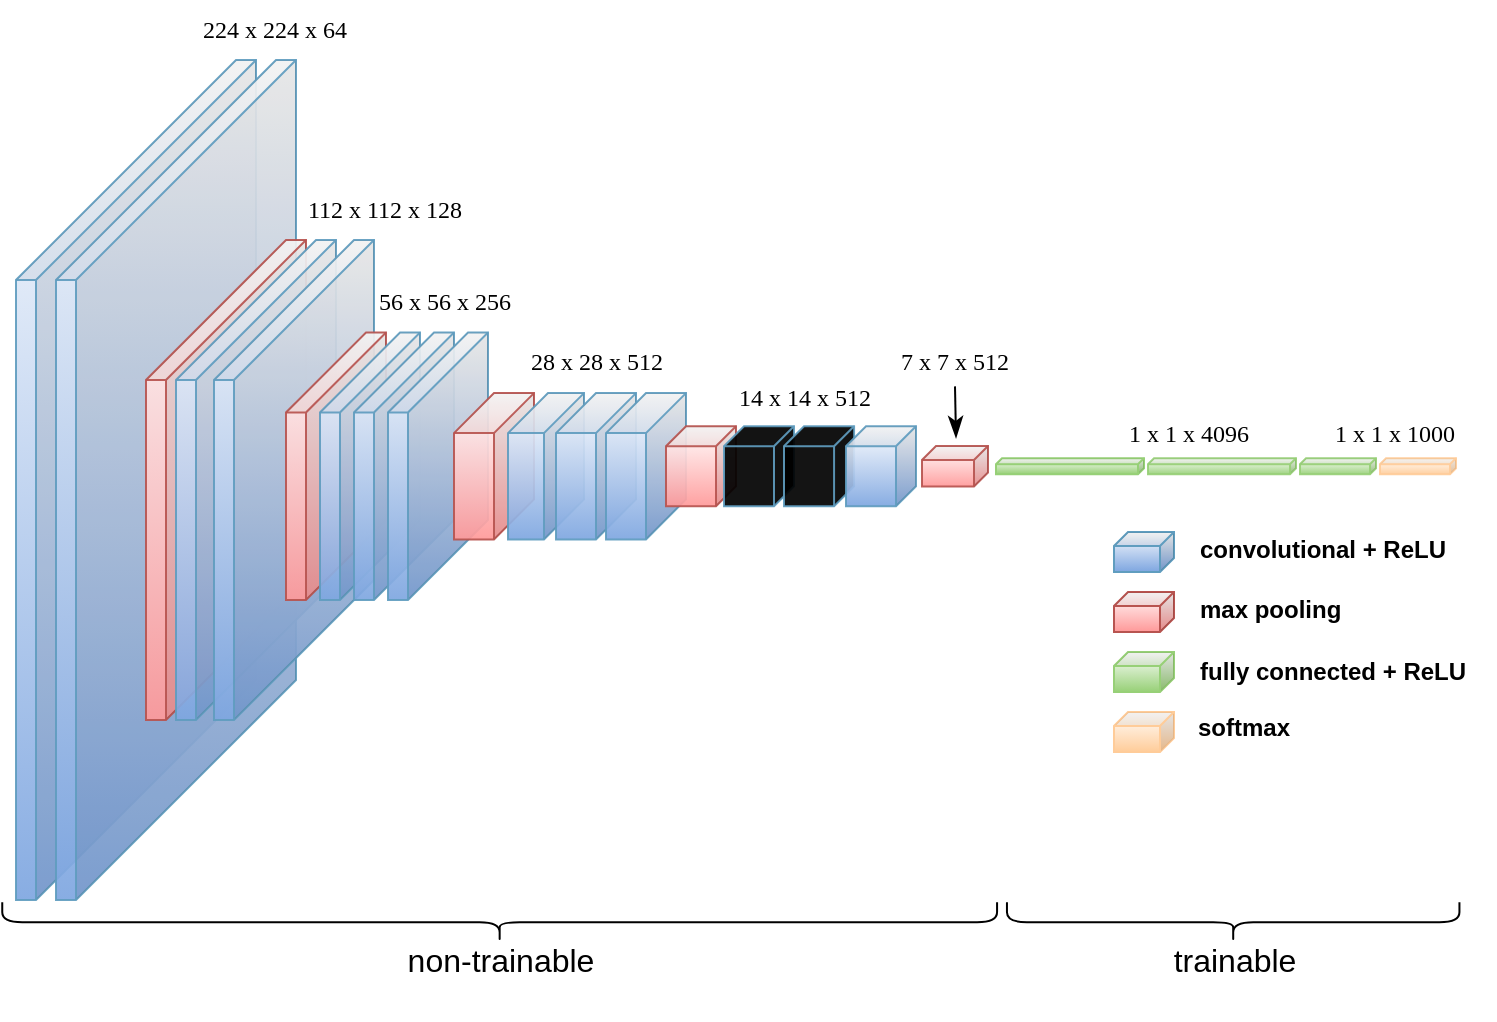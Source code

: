 <mxfile version="28.1.2">
  <diagram name="Trang-1" id="6UQN-PvmAgcfltL4PJYx">
    <mxGraphModel dx="1034" dy="622" grid="1" gridSize="10" guides="1" tooltips="1" connect="1" arrows="1" fold="1" page="1" pageScale="1" pageWidth="827" pageHeight="1169" math="0" shadow="0">
      <root>
        <mxCell id="0" />
        <mxCell id="1" parent="0" />
        <mxCell id="So_txiS2NjgJnOMAFfg2-69" value="" style="edgeStyle=none;curved=1;rounded=0;orthogonalLoop=1;jettySize=auto;html=1;fontSize=12;startSize=8;endSize=8;strokeColor=none;" edge="1" parent="1" source="So_txiS2NjgJnOMAFfg2-2" target="So_txiS2NjgJnOMAFfg2-68">
          <mxGeometry relative="1" as="geometry" />
        </mxCell>
        <mxCell id="So_txiS2NjgJnOMAFfg2-2" value="" style="shape=curlyBracket;whiteSpace=wrap;html=1;rounded=1;labelPosition=left;verticalLabelPosition=middle;align=right;verticalAlign=middle;rotation=90;direction=west;gradientDirection=north;fillStyle=auto;fillColor=#F19C99;" vertex="1" parent="1">
          <mxGeometry x="287.83" y="278.41" width="20" height="497.41" as="geometry" />
        </mxCell>
        <mxCell id="So_txiS2NjgJnOMAFfg2-5" value="" style="shape=curlyBracket;whiteSpace=wrap;html=1;rounded=1;labelPosition=left;verticalLabelPosition=middle;align=right;verticalAlign=middle;strokeColor=light-dark(#000000,#000000);rotation=90;flipH=1;" vertex="1" parent="1">
          <mxGeometry x="654.6" y="414.0" width="20" height="226.24" as="geometry" />
        </mxCell>
        <mxCell id="So_txiS2NjgJnOMAFfg2-12" value="" style="shape=cube;whiteSpace=wrap;html=1;boundedLbl=1;backgroundOutline=1;darkOpacity=0.05;darkOpacity2=0.1;size=110;direction=east;flipH=1;fillColor=#7EA6E0;strokeColor=light-dark(#609dbf, #d4d4ff);gradientColor=#FFFFFF;gradientDirection=north;opacity=92;" vertex="1" parent="1">
          <mxGeometry x="56" y="96" width="120" height="420" as="geometry" />
        </mxCell>
        <mxCell id="So_txiS2NjgJnOMAFfg2-13" value="" style="shape=cube;whiteSpace=wrap;html=1;boundedLbl=1;backgroundOutline=1;darkOpacity=0.05;darkOpacity2=0.1;size=110;direction=east;flipH=1;fillColor=#7EA6E0;strokeColor=light-dark(#609dbf, #d4d4ff);gradientColor=#FFFFFF;gradientDirection=north;opacity=92;" vertex="1" parent="1">
          <mxGeometry x="76" y="96" width="120" height="420" as="geometry" />
        </mxCell>
        <mxCell id="So_txiS2NjgJnOMAFfg2-14" value="" style="shape=cube;whiteSpace=wrap;html=1;boundedLbl=1;backgroundOutline=1;darkOpacity=0.05;darkOpacity2=0.1;size=70;direction=east;flipH=1;fillColor=#FF9999;strokeColor=#b85450;gradientColor=#FFFFFF;gradientDirection=north;opacity=92;" vertex="1" parent="1">
          <mxGeometry x="121" y="186" width="80" height="240" as="geometry" />
        </mxCell>
        <mxCell id="So_txiS2NjgJnOMAFfg2-15" value="" style="shape=cube;whiteSpace=wrap;html=1;boundedLbl=1;backgroundOutline=1;darkOpacity=0.05;darkOpacity2=0.1;size=70;direction=east;flipH=1;fillColor=#7EA6E0;strokeColor=light-dark(#609dbf, #d4d4ff);gradientColor=#FFFFFF;gradientDirection=north;opacity=92;" vertex="1" parent="1">
          <mxGeometry x="136" y="186" width="80" height="240" as="geometry" />
        </mxCell>
        <mxCell id="So_txiS2NjgJnOMAFfg2-16" value="" style="shape=cube;whiteSpace=wrap;html=1;boundedLbl=1;backgroundOutline=1;darkOpacity=0.05;darkOpacity2=0.1;size=70;direction=east;flipH=1;fillColor=#7EA6E0;strokeColor=light-dark(#609dbf, #d4d4ff);gradientColor=#FFFFFF;gradientDirection=north;opacity=92;" vertex="1" parent="1">
          <mxGeometry x="155" y="186" width="80" height="240" as="geometry" />
        </mxCell>
        <mxCell id="So_txiS2NjgJnOMAFfg2-17" value="" style="shape=cube;whiteSpace=wrap;html=1;boundedLbl=1;backgroundOutline=1;darkOpacity=0.05;darkOpacity2=0.1;size=40;direction=east;flipH=1;fillColor=#FF9999;strokeColor=#b85450;gradientColor=#FFFFFF;gradientDirection=north;opacity=92;" vertex="1" parent="1">
          <mxGeometry x="191" y="232.25" width="50" height="133.75" as="geometry" />
        </mxCell>
        <mxCell id="So_txiS2NjgJnOMAFfg2-18" value="" style="shape=cube;whiteSpace=wrap;html=1;boundedLbl=1;backgroundOutline=1;darkOpacity=0.05;darkOpacity2=0.1;size=40;direction=east;flipH=1;fillColor=#7EA6E0;strokeColor=light-dark(#609dbf, #d4d4ff);gradientColor=#FFFFFF;gradientDirection=north;opacity=92;" vertex="1" parent="1">
          <mxGeometry x="208" y="232.25" width="50" height="133.75" as="geometry" />
        </mxCell>
        <mxCell id="So_txiS2NjgJnOMAFfg2-19" value="" style="shape=cube;whiteSpace=wrap;html=1;boundedLbl=1;backgroundOutline=1;darkOpacity=0.05;darkOpacity2=0.1;size=40;direction=east;flipH=1;fillColor=#7EA6E0;strokeColor=light-dark(#609dbf, #d4d4ff);gradientColor=#FFFFFF;gradientDirection=north;opacity=92;" vertex="1" parent="1">
          <mxGeometry x="225" y="232.25" width="50" height="133.75" as="geometry" />
        </mxCell>
        <mxCell id="So_txiS2NjgJnOMAFfg2-20" value="" style="shape=cube;whiteSpace=wrap;html=1;boundedLbl=1;backgroundOutline=1;darkOpacity=0.05;darkOpacity2=0.1;size=40;direction=east;flipH=1;fillColor=#7EA6E0;strokeColor=light-dark(#609dbf, #d4d4ff);gradientColor=#FFFFFF;gradientDirection=north;opacity=92;" vertex="1" parent="1">
          <mxGeometry x="242" y="232.25" width="50" height="133.75" as="geometry" />
        </mxCell>
        <mxCell id="So_txiS2NjgJnOMAFfg2-21" value="" style="shape=cube;whiteSpace=wrap;html=1;boundedLbl=1;backgroundOutline=1;darkOpacity=0.05;darkOpacity2=0.1;size=20;direction=east;flipH=1;fillColor=#FF9999;strokeColor=#b85450;gradientColor=#FFFFFF;gradientDirection=north;opacity=92;" vertex="1" parent="1">
          <mxGeometry x="275" y="262.56" width="40" height="73.13" as="geometry" />
        </mxCell>
        <mxCell id="So_txiS2NjgJnOMAFfg2-22" value="" style="shape=cube;whiteSpace=wrap;html=1;boundedLbl=1;backgroundOutline=1;darkOpacity=0.05;darkOpacity2=0.1;size=20;direction=east;flipH=1;fillColor=#7EA6E0;strokeColor=light-dark(#609dbf, #d4d4ff);gradientColor=#FFFFFF;gradientDirection=north;opacity=92;" vertex="1" parent="1">
          <mxGeometry x="302" y="262.56" width="38" height="73.13" as="geometry" />
        </mxCell>
        <mxCell id="So_txiS2NjgJnOMAFfg2-23" value="" style="shape=cube;whiteSpace=wrap;html=1;boundedLbl=1;backgroundOutline=1;darkOpacity=0.05;darkOpacity2=0.1;size=20;direction=east;flipH=1;fillColor=#7EA6E0;strokeColor=light-dark(#609dbf, #d4d4ff);gradientColor=#FFFFFF;gradientDirection=north;opacity=92;" vertex="1" parent="1">
          <mxGeometry x="326" y="262.56" width="40" height="73.13" as="geometry" />
        </mxCell>
        <mxCell id="So_txiS2NjgJnOMAFfg2-24" value="" style="shape=cube;whiteSpace=wrap;html=1;boundedLbl=1;backgroundOutline=1;darkOpacity=0.05;darkOpacity2=0.1;size=20;direction=east;flipH=1;fillColor=#7EA6E0;strokeColor=light-dark(#609dbf, #d4d4ff);gradientColor=#FFFFFF;gradientDirection=north;opacity=92;" vertex="1" parent="1">
          <mxGeometry x="351" y="262.56" width="40" height="73.13" as="geometry" />
        </mxCell>
        <mxCell id="So_txiS2NjgJnOMAFfg2-25" value="" style="shape=cube;whiteSpace=wrap;html=1;boundedLbl=1;backgroundOutline=1;darkOpacity=0.05;darkOpacity2=0.1;size=10;direction=east;flipH=1;fillColor=#FF9999;strokeColor=#b85450;gradientColor=#FFFFFF;gradientDirection=north;opacity=92;" vertex="1" parent="1">
          <mxGeometry x="381" y="279.13" width="35" height="40" as="geometry" />
        </mxCell>
        <mxCell id="So_txiS2NjgJnOMAFfg2-26" value="" style="shape=cube;whiteSpace=wrap;html=1;boundedLbl=1;backgroundOutline=1;darkOpacity=0.05;darkOpacity2=0.1;size=10;direction=east;flipH=1;fillColor=#7EA6E0;strokeColor=#609DBF;gradientColor=light-dark(#ffffff, #ededed);gradientDirection=north;opacity=92;align=center;verticalAlign=middle;fontFamily=Helvetica;fontSize=12;fontColor=default;" vertex="1" parent="1">
          <mxGeometry x="410" y="279.13" width="35" height="40" as="geometry" />
        </mxCell>
        <mxCell id="So_txiS2NjgJnOMAFfg2-27" value="" style="shape=cube;whiteSpace=wrap;html=1;boundedLbl=1;backgroundOutline=1;darkOpacity=0.05;darkOpacity2=0.1;size=7;direction=east;flipH=1;fillColor=#FF9999;strokeColor=#b85450;gradientColor=#FFFFFF;gradientDirection=north;opacity=92;" vertex="1" parent="1">
          <mxGeometry x="509" y="288.96" width="33" height="20.32" as="geometry" />
        </mxCell>
        <mxCell id="So_txiS2NjgJnOMAFfg2-28" value="" style="shape=cube;whiteSpace=wrap;html=1;boundedLbl=1;backgroundOutline=1;darkOpacity=0.05;darkOpacity2=0.1;size=3;direction=east;flipH=1;fillColor=#97D077;strokeColor=light-dark(#97D077,#66FF66);gradientColor=#FFFFFF;gradientDirection=north;" vertex="1" parent="1">
          <mxGeometry x="546" y="295.12" width="74" height="8" as="geometry" />
        </mxCell>
        <mxCell id="So_txiS2NjgJnOMAFfg2-29" value="" style="shape=cube;whiteSpace=wrap;html=1;boundedLbl=1;backgroundOutline=1;darkOpacity=0.05;darkOpacity2=0.1;size=3;direction=east;flipH=1;fillColor=#97D077;strokeColor=light-dark(#97D077,#66FF66);gradientColor=#FFFFFF;gradientDirection=north;opacity=92;" vertex="1" parent="1">
          <mxGeometry x="622" y="295.13" width="74" height="8" as="geometry" />
        </mxCell>
        <mxCell id="So_txiS2NjgJnOMAFfg2-30" value="" style="shape=cube;whiteSpace=wrap;html=1;boundedLbl=1;backgroundOutline=1;darkOpacity=0.05;darkOpacity2=0.1;size=3;direction=east;flipH=1;fillColor=#97D077;strokeColor=light-dark(#97D077,#66FF66);gradientColor=#FFFFFF;gradientDirection=north;opacity=92;" vertex="1" parent="1">
          <mxGeometry x="698" y="295.13" width="38" height="8" as="geometry" />
        </mxCell>
        <mxCell id="So_txiS2NjgJnOMAFfg2-31" value="" style="shape=cube;whiteSpace=wrap;html=1;boundedLbl=1;backgroundOutline=1;darkOpacity=0.05;darkOpacity2=0.1;size=7;direction=east;flipH=1;fillColor=#7EA6E0;strokeColor=light-dark(#609dbf, #d4d4ff);gradientColor=#FFFFFF;gradientDirection=north;align=center;verticalAlign=middle;fontFamily=Helvetica;fontSize=12;fontColor=default;" vertex="1" parent="1">
          <mxGeometry x="605" y="332" width="30" height="20" as="geometry" />
        </mxCell>
        <mxCell id="So_txiS2NjgJnOMAFfg2-32" value="" style="shape=cube;whiteSpace=wrap;html=1;boundedLbl=1;backgroundOutline=1;darkOpacity=0.05;darkOpacity2=0.1;size=7;direction=east;flipH=1;fillColor=#FF9999;strokeColor=#b85450;align=center;verticalAlign=middle;fontFamily=Helvetica;fontSize=12;fontColor=default;gradientColor=#FFFFFF;gradientDirection=north;" vertex="1" parent="1">
          <mxGeometry x="605" y="362" width="30" height="20" as="geometry" />
        </mxCell>
        <mxCell id="So_txiS2NjgJnOMAFfg2-33" value="" style="shape=cube;whiteSpace=wrap;html=1;boundedLbl=1;backgroundOutline=1;darkOpacity=0.05;darkOpacity2=0.1;size=7;direction=east;flipH=1;fillColor=#97D077;strokeColor=light-dark(#97D077,#66FF66);gradientColor=#FFFFFF;gradientDirection=north;" vertex="1" parent="1">
          <mxGeometry x="605" y="392" width="30" height="20" as="geometry" />
        </mxCell>
        <mxCell id="So_txiS2NjgJnOMAFfg2-34" value="" style="shape=cube;whiteSpace=wrap;html=1;boundedLbl=1;backgroundOutline=1;darkOpacity=0.05;darkOpacity2=0.1;size=3;direction=east;flipH=1;fillColor=#FFCC99;strokeColor=light-dark(#FFCC99,#FF0000);gradientColor=#FFFFFF;gradientDirection=north;opacity=92;" vertex="1" parent="1">
          <mxGeometry x="738" y="295.12" width="38" height="8" as="geometry" />
        </mxCell>
        <mxCell id="So_txiS2NjgJnOMAFfg2-35" value="" style="shape=cube;whiteSpace=wrap;html=1;boundedLbl=1;backgroundOutline=1;darkOpacity=0.05;darkOpacity2=0.1;size=7;direction=east;flipH=1;fillColor=#FFCC99;strokeColor=light-dark(#FFCC99,#FF0000);gradientColor=#FFFFFF;gradientDirection=north;" vertex="1" parent="1">
          <mxGeometry x="605" y="422" width="30" height="20" as="geometry" />
        </mxCell>
        <mxCell id="So_txiS2NjgJnOMAFfg2-44" value="224 x 224 x 64" style="text;html=1;strokeColor=none;fillColor=none;align=center;verticalAlign=middle;whiteSpace=wrap;rounded=0;fontFamily=Times New Roman;fontSize=12;" vertex="1" parent="1">
          <mxGeometry x="135.998" y="66" width="99" height="30" as="geometry" />
        </mxCell>
        <mxCell id="So_txiS2NjgJnOMAFfg2-45" value="112 x 112 x 128" style="text;html=1;strokeColor=none;fillColor=none;align=center;verticalAlign=middle;whiteSpace=wrap;rounded=0;fontFamily=Times New Roman;fontSize=12;" vertex="1" parent="1">
          <mxGeometry x="191" y="156" width="99" height="30" as="geometry" />
        </mxCell>
        <mxCell id="So_txiS2NjgJnOMAFfg2-46" value="56 x 56 x 256" style="text;html=1;strokeColor=none;fillColor=none;align=center;verticalAlign=middle;whiteSpace=wrap;rounded=0;fontFamily=Times New Roman;fontSize=12;" vertex="1" parent="1">
          <mxGeometry x="220.5" y="202.25" width="99" height="30" as="geometry" />
        </mxCell>
        <mxCell id="So_txiS2NjgJnOMAFfg2-47" value="28 x 28 x 512" style="text;html=1;strokeColor=none;fillColor=none;align=center;verticalAlign=middle;whiteSpace=wrap;rounded=0;fontFamily=Times New Roman;fontSize=12;" vertex="1" parent="1">
          <mxGeometry x="296.5" y="232.25" width="99" height="30" as="geometry" />
        </mxCell>
        <mxCell id="So_txiS2NjgJnOMAFfg2-48" value="14 x 14 x 512" style="text;html=1;strokeColor=none;fillColor=none;align=center;verticalAlign=middle;whiteSpace=wrap;rounded=0;fontFamily=Times New Roman;fontSize=12;" vertex="1" parent="1">
          <mxGeometry x="401" y="250" width="99" height="30" as="geometry" />
        </mxCell>
        <mxCell id="So_txiS2NjgJnOMAFfg2-49" value="" style="shape=cube;whiteSpace=wrap;html=1;boundedLbl=1;backgroundOutline=1;darkOpacity=0.05;darkOpacity2=0.1;size=10;direction=east;flipH=1;fillColor=#7EA6E0;strokeColor=#609DBF;gradientColor=light-dark(#ffffff, #ededed);gradientDirection=north;opacity=92;" vertex="1" parent="1">
          <mxGeometry x="440" y="279.13" width="35.039" height="40" as="geometry" />
        </mxCell>
        <mxCell id="So_txiS2NjgJnOMAFfg2-50" value="" style="shape=cube;whiteSpace=wrap;html=1;boundedLbl=1;backgroundOutline=1;darkOpacity=0.05;darkOpacity2=0.1;size=10;direction=east;flipH=1;fillColor=#7EA6E0;strokeColor=light-dark(#609dbf, #d4d4ff);gradientColor=#FFFFFF;gradientDirection=north;opacity=92;" vertex="1" parent="1">
          <mxGeometry x="471" y="279.12" width="35" height="40" as="geometry" />
        </mxCell>
        <mxCell id="So_txiS2NjgJnOMAFfg2-51" value="7 x 7 x 512" style="text;html=1;strokeColor=none;fillColor=none;align=center;verticalAlign=middle;whiteSpace=wrap;rounded=0;fontFamily=Times New Roman;fontSize=12;" vertex="1" parent="1">
          <mxGeometry x="476" y="235.31" width="99" height="23.88" as="geometry" />
        </mxCell>
        <mxCell id="So_txiS2NjgJnOMAFfg2-53" value="1 x 1 x 4096" style="text;html=1;strokeColor=none;fillColor=none;align=center;verticalAlign=middle;whiteSpace=wrap;rounded=0;fontFamily=Times New Roman;fontSize=12;" vertex="1" parent="1">
          <mxGeometry x="593" y="271.13" width="99" height="24" as="geometry" />
        </mxCell>
        <mxCell id="So_txiS2NjgJnOMAFfg2-54" value="1 x 1 x 1000" style="text;html=1;strokeColor=none;fillColor=none;align=center;verticalAlign=middle;whiteSpace=wrap;rounded=0;fontFamily=Times New Roman;fontSize=12;" vertex="1" parent="1">
          <mxGeometry x="696" y="271.13" width="99" height="24" as="geometry" />
        </mxCell>
        <mxCell id="So_txiS2NjgJnOMAFfg2-55" value="convolutional + ReLU" style="text;html=1;strokeColor=none;fillColor=none;align=left;verticalAlign=middle;whiteSpace=wrap;rounded=0;fontStyle=1;fontFamily=Helvetica;" vertex="1" parent="1">
          <mxGeometry x="646" y="329.06" width="138" height="23.88" as="geometry" />
        </mxCell>
        <mxCell id="So_txiS2NjgJnOMAFfg2-56" value="max pooling" style="text;html=1;strokeColor=none;fillColor=none;align=left;verticalAlign=middle;whiteSpace=wrap;rounded=0;fontStyle=1;fontFamily=Helvetica;" vertex="1" parent="1">
          <mxGeometry x="646" y="359.06" width="138" height="23.88" as="geometry" />
        </mxCell>
        <mxCell id="So_txiS2NjgJnOMAFfg2-57" value="fully connected + ReLU" style="text;html=1;strokeColor=none;fillColor=none;align=left;verticalAlign=middle;whiteSpace=wrap;rounded=0;fontStyle=1;fontFamily=Helvetica;" vertex="1" parent="1">
          <mxGeometry x="646" y="390.12" width="138" height="23.88" as="geometry" />
        </mxCell>
        <mxCell id="So_txiS2NjgJnOMAFfg2-58" value="softmax" style="text;html=1;strokeColor=none;fillColor=none;align=left;verticalAlign=middle;whiteSpace=wrap;rounded=0;fontStyle=1;fontFamily=Helvetica;" vertex="1" parent="1">
          <mxGeometry x="645" y="418.12" width="138" height="23.88" as="geometry" />
        </mxCell>
        <mxCell id="So_txiS2NjgJnOMAFfg2-59" value="" style="endArrow=classicThin;html=1;rounded=0;fontSize=12;startSize=8;endSize=8;curved=1;exitX=0.5;exitY=1;exitDx=0;exitDy=0;endFill=1;" edge="1" parent="1" source="So_txiS2NjgJnOMAFfg2-51">
          <mxGeometry width="50" height="50" relative="1" as="geometry">
            <mxPoint x="529.5" y="254.19" as="sourcePoint" />
            <mxPoint x="526" y="285" as="targetPoint" />
          </mxGeometry>
        </mxCell>
        <mxCell id="So_txiS2NjgJnOMAFfg2-68" value="non-trainable" style="html=1;align=center;fillColor=none;rounded=1;gradientDirection=north;fillStyle=auto;strokeColor=none;fontFamily=Helvetica;labelBackgroundColor=none;labelBorderColor=none;textShadow=0;fontStyle=0;fontSize=16;" vertex="1" parent="1">
          <mxGeometry x="237.83" y="516" width="120" height="60" as="geometry" />
        </mxCell>
        <mxCell id="So_txiS2NjgJnOMAFfg2-70" value="trainable" style="html=1;align=center;fillColor=none;rounded=1;gradientDirection=north;fillStyle=auto;strokeColor=none;fontFamily=Helvetica;labelBackgroundColor=none;labelBorderColor=none;textShadow=0;fontStyle=0;fontSize=16;" vertex="1" parent="1">
          <mxGeometry x="605" y="516" width="120" height="60" as="geometry" />
        </mxCell>
      </root>
    </mxGraphModel>
  </diagram>
</mxfile>
